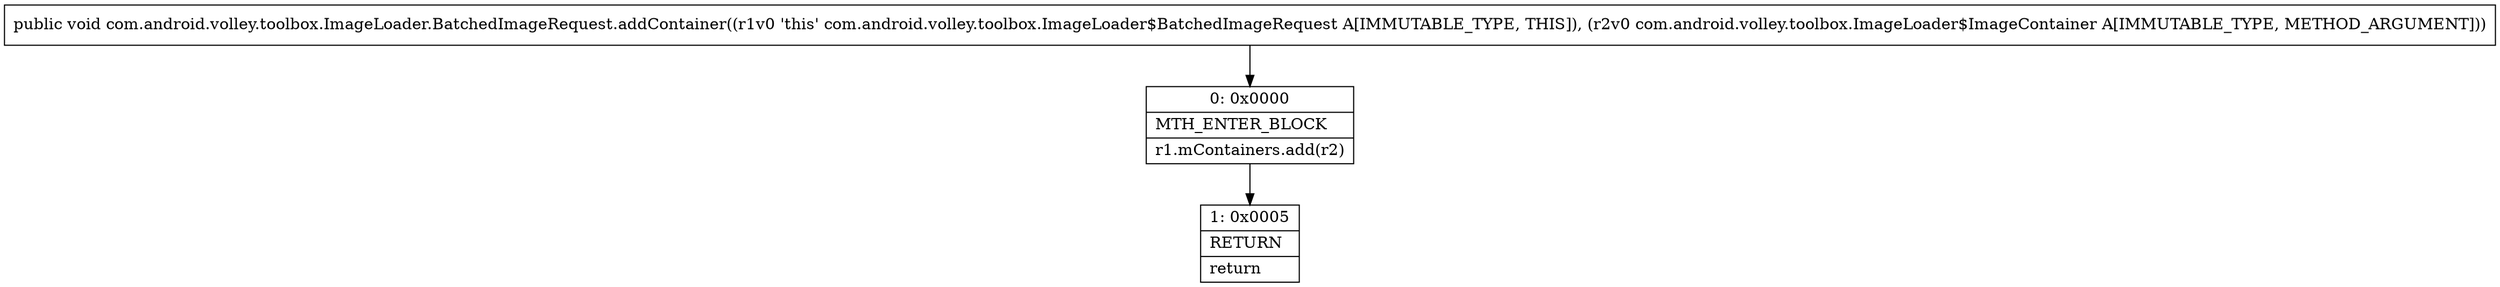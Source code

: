 digraph "CFG forcom.android.volley.toolbox.ImageLoader.BatchedImageRequest.addContainer(Lcom\/android\/volley\/toolbox\/ImageLoader$ImageContainer;)V" {
Node_0 [shape=record,label="{0\:\ 0x0000|MTH_ENTER_BLOCK\l|r1.mContainers.add(r2)\l}"];
Node_1 [shape=record,label="{1\:\ 0x0005|RETURN\l|return\l}"];
MethodNode[shape=record,label="{public void com.android.volley.toolbox.ImageLoader.BatchedImageRequest.addContainer((r1v0 'this' com.android.volley.toolbox.ImageLoader$BatchedImageRequest A[IMMUTABLE_TYPE, THIS]), (r2v0 com.android.volley.toolbox.ImageLoader$ImageContainer A[IMMUTABLE_TYPE, METHOD_ARGUMENT])) }"];
MethodNode -> Node_0;
Node_0 -> Node_1;
}

